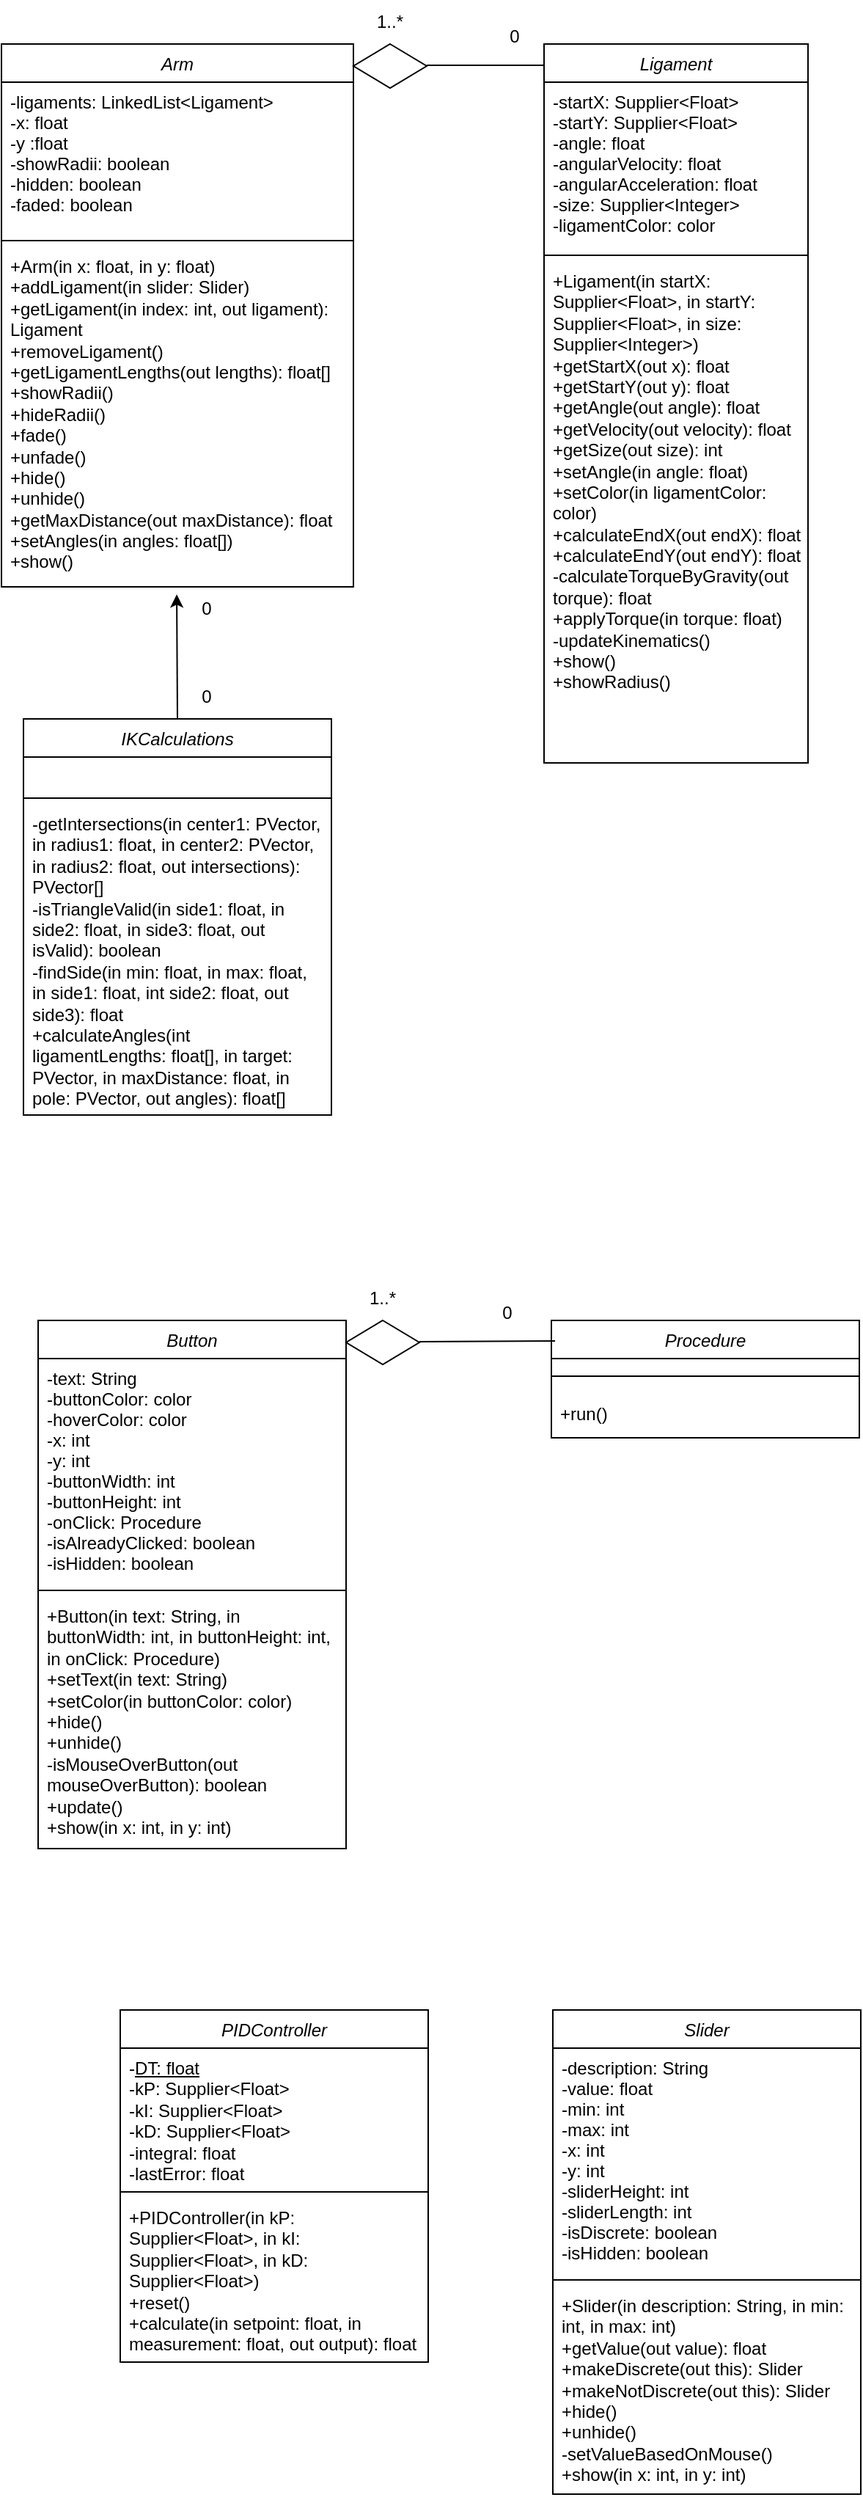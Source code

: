 <mxfile version="24.4.9" type="device">
  <diagram id="C5RBs43oDa-KdzZeNtuy" name="Page-1">
    <mxGraphModel dx="1562" dy="754" grid="1" gridSize="10" guides="1" tooltips="1" connect="1" arrows="1" fold="1" page="1" pageScale="1" pageWidth="827" pageHeight="1169" math="0" shadow="0">
      <root>
        <mxCell id="WIyWlLk6GJQsqaUBKTNV-0" />
        <mxCell id="WIyWlLk6GJQsqaUBKTNV-1" parent="WIyWlLk6GJQsqaUBKTNV-0" />
        <mxCell id="zkfFHV4jXpPFQw0GAbJ--0" value="Arm" style="swimlane;fontStyle=2;align=center;verticalAlign=top;childLayout=stackLayout;horizontal=1;startSize=26;horizontalStack=0;resizeParent=1;resizeLast=0;collapsible=1;marginBottom=0;rounded=0;shadow=0;strokeWidth=1;" parent="WIyWlLk6GJQsqaUBKTNV-1" vertex="1">
          <mxGeometry x="80" y="60" width="240" height="370" as="geometry">
            <mxRectangle x="230" y="140" width="160" height="26" as="alternateBounds" />
          </mxGeometry>
        </mxCell>
        <mxCell id="zkfFHV4jXpPFQw0GAbJ--1" value="-ligaments: LinkedList&lt;Ligament&gt;&#xa;-x: float&#xa;-y :float&#xa;-showRadii: boolean&#xa;-hidden: boolean&#xa;-faded: boolean&#xa;" style="text;align=left;verticalAlign=top;spacingLeft=4;spacingRight=4;overflow=hidden;rotatable=0;points=[[0,0.5],[1,0.5]];portConstraint=eastwest;" parent="zkfFHV4jXpPFQw0GAbJ--0" vertex="1">
          <mxGeometry y="26" width="240" height="104" as="geometry" />
        </mxCell>
        <mxCell id="zkfFHV4jXpPFQw0GAbJ--4" value="" style="line;html=1;strokeWidth=1;align=left;verticalAlign=middle;spacingTop=-1;spacingLeft=3;spacingRight=3;rotatable=0;labelPosition=right;points=[];portConstraint=eastwest;" parent="zkfFHV4jXpPFQw0GAbJ--0" vertex="1">
          <mxGeometry y="130" width="240" height="8" as="geometry" />
        </mxCell>
        <mxCell id="zkfFHV4jXpPFQw0GAbJ--5" value="+Arm(in x: float, in y: float)&#xa;+addLigament(in slider: Slider)&#xa;+getLigament(in index: int, out ligament): Ligament&#xa;+removeLigament()&#xa;+getLigamentLengths(out lengths): float[]&#xa;+showRadii()&#xa;+hideRadii()&#xa;+fade()&#xa;+unfade()&#xa;+hide()&#xa;+unhide()&#xa;+getMaxDistance(out maxDistance): float&#xa;+setAngles(in angles: float[])&#xa;+show()&#xa;" style="text;align=left;verticalAlign=top;spacingLeft=4;spacingRight=4;overflow=hidden;rotatable=0;points=[[0,0.5],[1,0.5]];portConstraint=eastwest;whiteSpace=wrap;" parent="zkfFHV4jXpPFQw0GAbJ--0" vertex="1">
          <mxGeometry y="138" width="240" height="232" as="geometry" />
        </mxCell>
        <mxCell id="x13Qax1Joik15tKY9i4H-1" value="" style="rhombus;whiteSpace=wrap;html=1;" parent="WIyWlLk6GJQsqaUBKTNV-1" vertex="1">
          <mxGeometry x="320" y="60" width="50" height="30" as="geometry" />
        </mxCell>
        <mxCell id="x13Qax1Joik15tKY9i4H-4" value="" style="edgeStyle=none;orthogonalLoop=1;jettySize=auto;html=1;rounded=0;strokeWidth=1;endArrow=none;endFill=0;" parent="WIyWlLk6GJQsqaUBKTNV-1" edge="1">
          <mxGeometry width="80" relative="1" as="geometry">
            <mxPoint x="370" y="74.5" as="sourcePoint" />
            <mxPoint x="450" y="74.5" as="targetPoint" />
            <Array as="points" />
          </mxGeometry>
        </mxCell>
        <mxCell id="x13Qax1Joik15tKY9i4H-5" value="Ligament" style="swimlane;fontStyle=2;align=center;verticalAlign=top;childLayout=stackLayout;horizontal=1;startSize=26;horizontalStack=0;resizeParent=1;resizeLast=0;collapsible=1;marginBottom=0;rounded=0;shadow=0;strokeWidth=1;" parent="WIyWlLk6GJQsqaUBKTNV-1" vertex="1">
          <mxGeometry x="450" y="60" width="180" height="490" as="geometry">
            <mxRectangle x="230" y="140" width="160" height="26" as="alternateBounds" />
          </mxGeometry>
        </mxCell>
        <mxCell id="x13Qax1Joik15tKY9i4H-6" value="-startX: Supplier&lt;Float&gt;&#xa;-startY: Supplier&lt;Float&gt;&#xa;-angle: float&#xa;-angularVelocity: float&#xa;-angularAcceleration: float&#xa;-size: Supplier&lt;Integer&gt;&#xa;-ligamentColor: color&#xa;" style="text;align=left;verticalAlign=top;spacingLeft=4;spacingRight=4;overflow=hidden;rotatable=0;points=[[0,0.5],[1,0.5]];portConstraint=eastwest;" parent="x13Qax1Joik15tKY9i4H-5" vertex="1">
          <mxGeometry y="26" width="180" height="114" as="geometry" />
        </mxCell>
        <mxCell id="x13Qax1Joik15tKY9i4H-7" value="" style="line;html=1;strokeWidth=1;align=left;verticalAlign=middle;spacingTop=-1;spacingLeft=3;spacingRight=3;rotatable=0;labelPosition=right;points=[];portConstraint=eastwest;" parent="x13Qax1Joik15tKY9i4H-5" vertex="1">
          <mxGeometry y="140" width="180" height="8" as="geometry" />
        </mxCell>
        <mxCell id="x13Qax1Joik15tKY9i4H-8" value="+Ligament(in startX: Supplier&lt;Float&gt;, in startY: Supplier&lt;Float&gt;, in size: Supplier&lt;Integer&gt;)&#xa;+getStartX(out x): float&#xa;+getStartY(out y): float&#xa;+getAngle(out angle): float&#xa;+getVelocity(out velocity): float&#xa;+getSize(out size): int&#xa;+setAngle(in angle: float)&#xa;+setColor(in ligamentColor: color)&#xa;+calculateEndX(out endX): float&#xa;+calculateEndY(out endY): float&#xa;-calculateTorqueByGravity(out torque): float&#xa;+applyTorque(in torque: float)&#xa;-updateKinematics()&#xa;+show()&#xa;+showRadius()&#xa;" style="text;align=left;verticalAlign=top;spacingLeft=4;spacingRight=4;overflow=hidden;rotatable=0;points=[[0,0.5],[1,0.5]];portConstraint=eastwest;whiteSpace=wrap;" parent="x13Qax1Joik15tKY9i4H-5" vertex="1">
          <mxGeometry y="148" width="180" height="342" as="geometry" />
        </mxCell>
        <mxCell id="x13Qax1Joik15tKY9i4H-9" value="1..*" style="text;strokeColor=none;align=center;fillColor=none;html=1;verticalAlign=middle;whiteSpace=wrap;rounded=0;" parent="WIyWlLk6GJQsqaUBKTNV-1" vertex="1">
          <mxGeometry x="315" y="30" width="60" height="30" as="geometry" />
        </mxCell>
        <mxCell id="x13Qax1Joik15tKY9i4H-10" value="0" style="text;strokeColor=none;align=center;fillColor=none;html=1;verticalAlign=middle;whiteSpace=wrap;rounded=0;" parent="WIyWlLk6GJQsqaUBKTNV-1" vertex="1">
          <mxGeometry x="400" y="40" width="60" height="30" as="geometry" />
        </mxCell>
        <mxCell id="x13Qax1Joik15tKY9i4H-11" value="" style="edgeStyle=none;orthogonalLoop=1;jettySize=auto;html=1;rounded=0;entryX=0.498;entryY=1.039;entryDx=0;entryDy=0;entryPerimeter=0;" parent="WIyWlLk6GJQsqaUBKTNV-1" edge="1">
          <mxGeometry width="80" relative="1" as="geometry">
            <mxPoint x="200" y="520" as="sourcePoint" />
            <mxPoint x="199.52" y="435.148" as="targetPoint" />
            <Array as="points" />
          </mxGeometry>
        </mxCell>
        <mxCell id="x13Qax1Joik15tKY9i4H-12" value="IKCalculations" style="swimlane;fontStyle=2;align=center;verticalAlign=top;childLayout=stackLayout;horizontal=1;startSize=26;horizontalStack=0;resizeParent=1;resizeLast=0;collapsible=1;marginBottom=0;rounded=0;shadow=0;strokeWidth=1;" parent="WIyWlLk6GJQsqaUBKTNV-1" vertex="1">
          <mxGeometry x="95" y="520" width="210" height="270" as="geometry">
            <mxRectangle x="230" y="140" width="160" height="26" as="alternateBounds" />
          </mxGeometry>
        </mxCell>
        <mxCell id="x13Qax1Joik15tKY9i4H-13" value="&#xa;" style="text;align=left;verticalAlign=top;spacingLeft=4;spacingRight=4;overflow=hidden;rotatable=0;points=[[0,0.5],[1,0.5]];portConstraint=eastwest;" parent="x13Qax1Joik15tKY9i4H-12" vertex="1">
          <mxGeometry y="26" width="210" height="24" as="geometry" />
        </mxCell>
        <mxCell id="x13Qax1Joik15tKY9i4H-14" value="" style="line;html=1;strokeWidth=1;align=left;verticalAlign=middle;spacingTop=-1;spacingLeft=3;spacingRight=3;rotatable=0;labelPosition=right;points=[];portConstraint=eastwest;" parent="x13Qax1Joik15tKY9i4H-12" vertex="1">
          <mxGeometry y="50" width="210" height="8" as="geometry" />
        </mxCell>
        <mxCell id="x13Qax1Joik15tKY9i4H-15" value="-getIntersections(in center1: PVector, in radius1: float, in center2: PVector, in radius2: float, out intersections): PVector[]&#xa;-isTriangleValid(in side1: float, in side2: float, in side3: float, out isValid): boolean&#xa;-findSide(in min: float, in max: float, in side1: float, int side2: float, out side3): float&#xa;+calculateAngles(int ligamentLengths: float[], in target: PVector, in maxDistance: float, in pole: PVector, out angles): float[]" style="text;align=left;verticalAlign=top;spacingLeft=4;spacingRight=4;overflow=hidden;rotatable=0;points=[[0,0.5],[1,0.5]];portConstraint=eastwest;whiteSpace=wrap;" parent="x13Qax1Joik15tKY9i4H-12" vertex="1">
          <mxGeometry y="58" width="210" height="212" as="geometry" />
        </mxCell>
        <mxCell id="x13Qax1Joik15tKY9i4H-16" value="0" style="text;strokeColor=none;align=center;fillColor=none;html=1;verticalAlign=middle;whiteSpace=wrap;rounded=0;" parent="WIyWlLk6GJQsqaUBKTNV-1" vertex="1">
          <mxGeometry x="190" y="490" width="60" height="30" as="geometry" />
        </mxCell>
        <mxCell id="x13Qax1Joik15tKY9i4H-17" value="0" style="text;strokeColor=none;align=center;fillColor=none;html=1;verticalAlign=middle;whiteSpace=wrap;rounded=0;" parent="WIyWlLk6GJQsqaUBKTNV-1" vertex="1">
          <mxGeometry x="190" y="430" width="60" height="30" as="geometry" />
        </mxCell>
        <mxCell id="x13Qax1Joik15tKY9i4H-25" value="Slider" style="swimlane;fontStyle=2;align=center;verticalAlign=top;childLayout=stackLayout;horizontal=1;startSize=26;horizontalStack=0;resizeParent=1;resizeLast=0;collapsible=1;marginBottom=0;rounded=0;shadow=0;strokeWidth=1;" parent="WIyWlLk6GJQsqaUBKTNV-1" vertex="1">
          <mxGeometry x="456" y="1400" width="210" height="330" as="geometry">
            <mxRectangle x="230" y="140" width="160" height="26" as="alternateBounds" />
          </mxGeometry>
        </mxCell>
        <mxCell id="x13Qax1Joik15tKY9i4H-26" value="-description: String&#xa;-value: float&#xa;-min: int&#xa;-max: int&#xa;-x: int&#xa;-y: int&#xa;-sliderHeight: int&#xa;-sliderLength: int&#xa;-isDiscrete: boolean&#xa;-isHidden: boolean" style="text;align=left;verticalAlign=top;spacingLeft=4;spacingRight=4;overflow=hidden;rotatable=0;points=[[0,0.5],[1,0.5]];portConstraint=eastwest;" parent="x13Qax1Joik15tKY9i4H-25" vertex="1">
          <mxGeometry y="26" width="210" height="154" as="geometry" />
        </mxCell>
        <mxCell id="x13Qax1Joik15tKY9i4H-27" value="" style="line;html=1;strokeWidth=1;align=left;verticalAlign=middle;spacingTop=-1;spacingLeft=3;spacingRight=3;rotatable=0;labelPosition=right;points=[];portConstraint=eastwest;" parent="x13Qax1Joik15tKY9i4H-25" vertex="1">
          <mxGeometry y="180" width="210" height="8" as="geometry" />
        </mxCell>
        <mxCell id="x13Qax1Joik15tKY9i4H-31" value="+Slider(in description: String, in min: int, in max: int)&#xa;+getValue(out value): float&#xa;+makeDiscrete(out this): Slider&#xa;+makeNotDiscrete(out this): Slider&#xa;+hide()&#xa;+unhide()&#xa;-setValueBasedOnMouse()&#xa;+show(in x: int, in y: int)" style="text;align=left;verticalAlign=top;spacingLeft=4;spacingRight=4;overflow=hidden;rotatable=0;points=[[0,0.5],[1,0.5]];portConstraint=eastwest;whiteSpace=wrap;" parent="x13Qax1Joik15tKY9i4H-25" vertex="1">
          <mxGeometry y="188" width="210" height="142" as="geometry" />
        </mxCell>
        <mxCell id="sK1EQ4ese2E70rVg_bwx-0" value="Button" style="swimlane;fontStyle=2;align=center;verticalAlign=top;childLayout=stackLayout;horizontal=1;startSize=26;horizontalStack=0;resizeParent=1;resizeLast=0;collapsible=1;marginBottom=0;rounded=0;shadow=0;strokeWidth=1;" vertex="1" parent="WIyWlLk6GJQsqaUBKTNV-1">
          <mxGeometry x="105" y="930" width="210" height="360" as="geometry">
            <mxRectangle x="230" y="140" width="160" height="26" as="alternateBounds" />
          </mxGeometry>
        </mxCell>
        <mxCell id="sK1EQ4ese2E70rVg_bwx-1" value="-text: String&#xa;-buttonColor: color&#xa;-hoverColor: color&#xa;-x: int&#xa;-y: int&#xa;-buttonWidth: int&#xa;-buttonHeight: int&#xa;-onClick: Procedure&#xa;-isAlreadyClicked: boolean&#xa;-isHidden: boolean" style="text;align=left;verticalAlign=top;spacingLeft=4;spacingRight=4;overflow=hidden;rotatable=0;points=[[0,0.5],[1,0.5]];portConstraint=eastwest;" vertex="1" parent="sK1EQ4ese2E70rVg_bwx-0">
          <mxGeometry y="26" width="210" height="154" as="geometry" />
        </mxCell>
        <mxCell id="sK1EQ4ese2E70rVg_bwx-2" value="" style="line;html=1;strokeWidth=1;align=left;verticalAlign=middle;spacingTop=-1;spacingLeft=3;spacingRight=3;rotatable=0;labelPosition=right;points=[];portConstraint=eastwest;" vertex="1" parent="sK1EQ4ese2E70rVg_bwx-0">
          <mxGeometry y="180" width="210" height="8" as="geometry" />
        </mxCell>
        <mxCell id="sK1EQ4ese2E70rVg_bwx-3" value="+Button(in text: String, in buttonWidth: int, in buttonHeight: int, in onClick: Procedure)&#xa;+setText(in text: String)&#xa;+setColor(in buttonColor: color)&#xa;+hide()&#xa;+unhide()&#xa;-isMouseOverButton(out mouseOverButton): boolean&#xa;+update()&#xa;+show(in x: int, in y: int)" style="text;align=left;verticalAlign=top;spacingLeft=4;spacingRight=4;overflow=hidden;rotatable=0;points=[[0,0.5],[1,0.5]];portConstraint=eastwest;whiteSpace=wrap;" vertex="1" parent="sK1EQ4ese2E70rVg_bwx-0">
          <mxGeometry y="188" width="210" height="172" as="geometry" />
        </mxCell>
        <mxCell id="sK1EQ4ese2E70rVg_bwx-4" value="Procedure" style="swimlane;fontStyle=2;align=center;verticalAlign=top;childLayout=stackLayout;horizontal=1;startSize=26;horizontalStack=0;resizeParent=1;resizeLast=0;collapsible=1;marginBottom=0;rounded=0;shadow=0;strokeWidth=1;" vertex="1" parent="WIyWlLk6GJQsqaUBKTNV-1">
          <mxGeometry x="455" y="930" width="210" height="80" as="geometry">
            <mxRectangle x="230" y="140" width="160" height="26" as="alternateBounds" />
          </mxGeometry>
        </mxCell>
        <mxCell id="sK1EQ4ese2E70rVg_bwx-6" value="" style="line;html=1;strokeWidth=1;align=left;verticalAlign=middle;spacingTop=-1;spacingLeft=3;spacingRight=3;rotatable=0;labelPosition=right;points=[];portConstraint=eastwest;" vertex="1" parent="sK1EQ4ese2E70rVg_bwx-4">
          <mxGeometry y="26" width="210" height="24" as="geometry" />
        </mxCell>
        <mxCell id="sK1EQ4ese2E70rVg_bwx-7" value="+run()" style="text;align=left;verticalAlign=top;spacingLeft=4;spacingRight=4;overflow=hidden;rotatable=0;points=[[0,0.5],[1,0.5]];portConstraint=eastwest;whiteSpace=wrap;" vertex="1" parent="sK1EQ4ese2E70rVg_bwx-4">
          <mxGeometry y="50" width="210" height="30" as="geometry" />
        </mxCell>
        <mxCell id="sK1EQ4ese2E70rVg_bwx-8" value="" style="rhombus;whiteSpace=wrap;html=1;" vertex="1" parent="WIyWlLk6GJQsqaUBKTNV-1">
          <mxGeometry x="315" y="930" width="50" height="30" as="geometry" />
        </mxCell>
        <mxCell id="sK1EQ4ese2E70rVg_bwx-9" value="" style="edgeStyle=none;orthogonalLoop=1;jettySize=auto;html=1;rounded=0;strokeWidth=1;endArrow=none;endFill=0;entryX=0.012;entryY=0.175;entryDx=0;entryDy=0;entryPerimeter=0;" edge="1" parent="WIyWlLk6GJQsqaUBKTNV-1" target="sK1EQ4ese2E70rVg_bwx-4">
          <mxGeometry width="80" relative="1" as="geometry">
            <mxPoint x="365" y="944.5" as="sourcePoint" />
            <mxPoint x="445" y="944.5" as="targetPoint" />
            <Array as="points" />
          </mxGeometry>
        </mxCell>
        <mxCell id="sK1EQ4ese2E70rVg_bwx-10" value="1..*" style="text;strokeColor=none;align=center;fillColor=none;html=1;verticalAlign=middle;whiteSpace=wrap;rounded=0;" vertex="1" parent="WIyWlLk6GJQsqaUBKTNV-1">
          <mxGeometry x="310" y="900" width="60" height="30" as="geometry" />
        </mxCell>
        <mxCell id="sK1EQ4ese2E70rVg_bwx-11" value="0" style="text;strokeColor=none;align=center;fillColor=none;html=1;verticalAlign=middle;whiteSpace=wrap;rounded=0;" vertex="1" parent="WIyWlLk6GJQsqaUBKTNV-1">
          <mxGeometry x="395" y="910" width="60" height="30" as="geometry" />
        </mxCell>
        <mxCell id="sK1EQ4ese2E70rVg_bwx-12" value="PIDController" style="swimlane;fontStyle=2;align=center;verticalAlign=top;childLayout=stackLayout;horizontal=1;startSize=26;horizontalStack=0;resizeParent=1;resizeLast=0;collapsible=1;marginBottom=0;rounded=0;shadow=0;strokeWidth=1;" vertex="1" parent="WIyWlLk6GJQsqaUBKTNV-1">
          <mxGeometry x="161" y="1400" width="210" height="240" as="geometry">
            <mxRectangle x="230" y="140" width="160" height="26" as="alternateBounds" />
          </mxGeometry>
        </mxCell>
        <mxCell id="sK1EQ4ese2E70rVg_bwx-13" value="-&lt;u&gt;DT: float&lt;/u&gt;&lt;br&gt;-kP: Supplier&amp;lt;Float&amp;gt;&lt;br&gt;-kI: Supplier&amp;lt;Float&amp;gt;&lt;br&gt;-kD: Supplier&amp;lt;Float&amp;gt;&lt;br&gt;-integral: float&lt;br&gt;-lastError: float&lt;div&gt;&lt;br/&gt;&lt;/div&gt;" style="text;align=left;verticalAlign=top;spacingLeft=4;spacingRight=4;overflow=hidden;rotatable=0;points=[[0,0.5],[1,0.5]];portConstraint=eastwest;fontStyle=0;html=1;" vertex="1" parent="sK1EQ4ese2E70rVg_bwx-12">
          <mxGeometry y="26" width="210" height="94" as="geometry" />
        </mxCell>
        <mxCell id="sK1EQ4ese2E70rVg_bwx-14" value="" style="line;html=1;strokeWidth=1;align=left;verticalAlign=middle;spacingTop=-1;spacingLeft=3;spacingRight=3;rotatable=0;labelPosition=right;points=[];portConstraint=eastwest;" vertex="1" parent="sK1EQ4ese2E70rVg_bwx-12">
          <mxGeometry y="120" width="210" height="8" as="geometry" />
        </mxCell>
        <mxCell id="sK1EQ4ese2E70rVg_bwx-15" value="+PIDController(in kP: Supplier&lt;Float&gt;, in kI: Supplier&lt;Float&gt;, in kD: Supplier&lt;Float&gt;)&#xa;+reset()&#xa;+calculate(in setpoint: float, in measurement: float, out output): float" style="text;align=left;verticalAlign=top;spacingLeft=4;spacingRight=4;overflow=hidden;rotatable=0;points=[[0,0.5],[1,0.5]];portConstraint=eastwest;whiteSpace=wrap;" vertex="1" parent="sK1EQ4ese2E70rVg_bwx-12">
          <mxGeometry y="128" width="210" height="112" as="geometry" />
        </mxCell>
      </root>
    </mxGraphModel>
  </diagram>
</mxfile>
